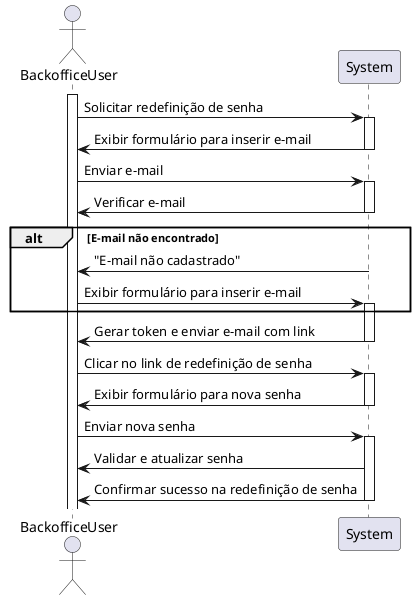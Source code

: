 
@startuml 
actor BackofficeUser as User
participant System

activate User
User -> System : Solicitar redefinição de senha
activate System
System -> User : Exibir formulário para inserir e-mail
deactivate System
User -> System : Enviar e-mail
activate System
System -> User : Verificar e-mail
deactivate System
alt E-mail não encontrado
    System -> User : "E-mail não cadastrado"
    User -> System : Exibir formulário para inserir e-mail
        activate System

end 
System -> User : Gerar token e enviar e-mail com link
deactivate System
User -> System : Clicar no link de redefinição de senha
activate System
System -> User : Exibir formulário para nova senha
deactivate System
User -> System : Enviar nova senha
activate System
System -> User : Validar e atualizar senha
System -> User : Confirmar sucesso na redefinição de senha
deactivate System

@enduml
